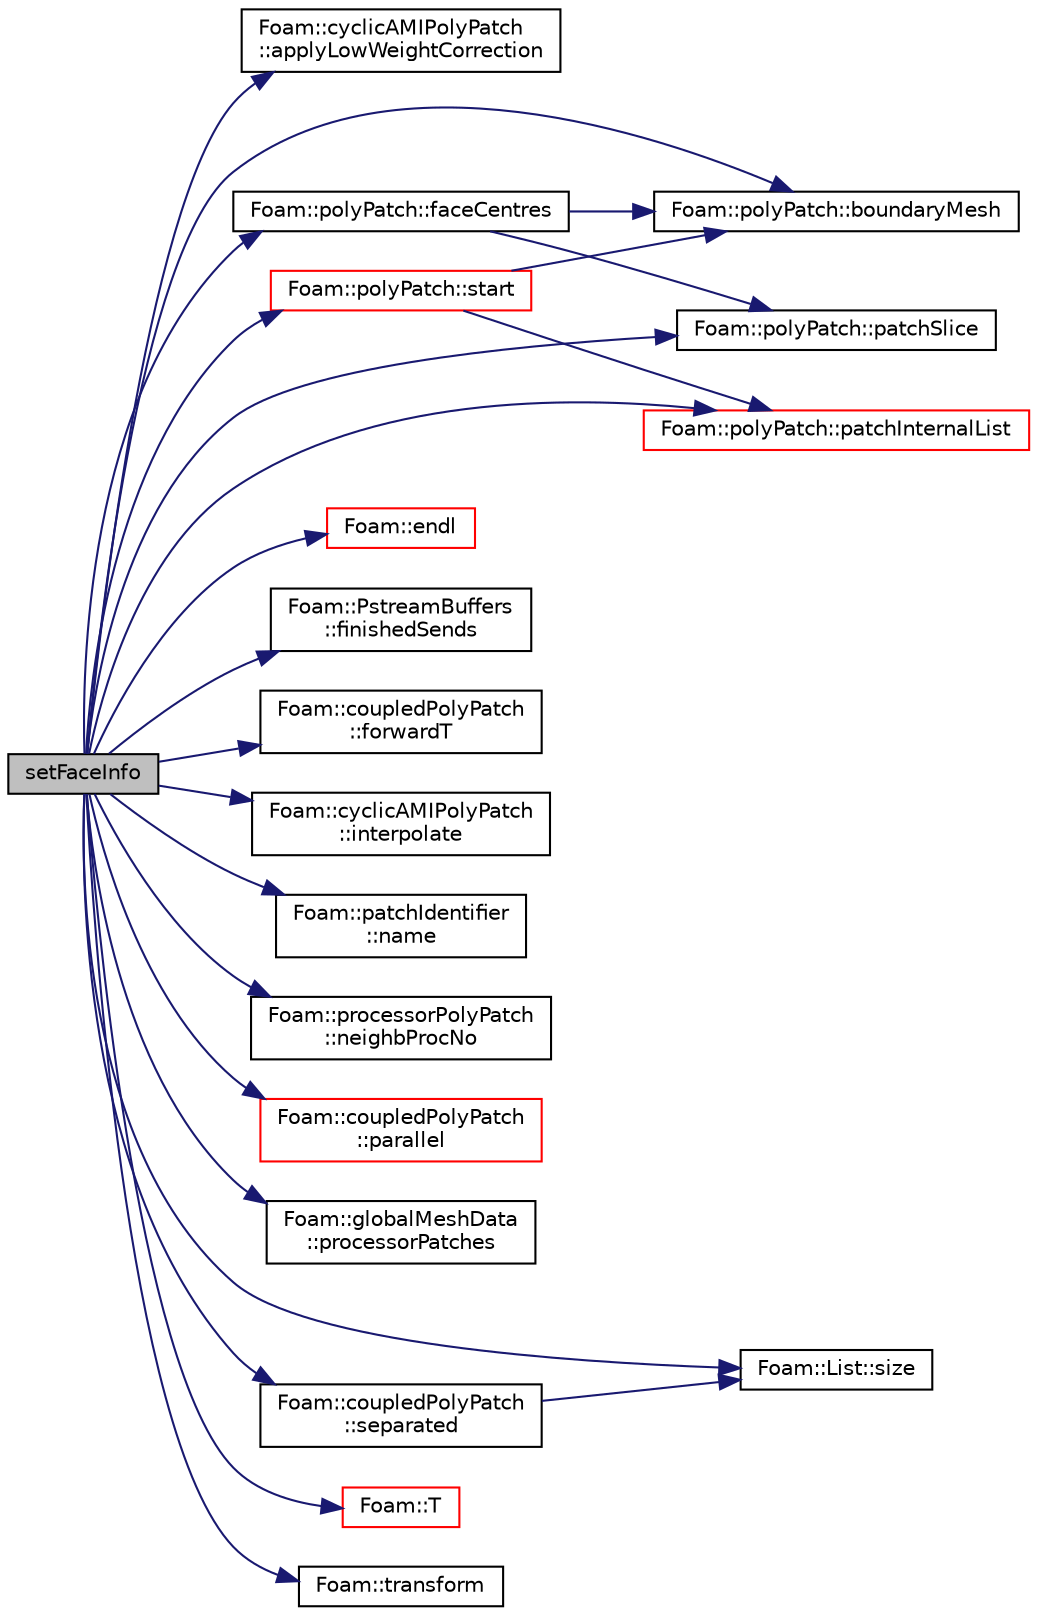 digraph "setFaceInfo"
{
  bgcolor="transparent";
  edge [fontname="Helvetica",fontsize="10",labelfontname="Helvetica",labelfontsize="10"];
  node [fontname="Helvetica",fontsize="10",shape=record];
  rankdir="LR";
  Node1 [label="setFaceInfo",height=0.2,width=0.4,color="black", fillcolor="grey75", style="filled", fontcolor="black"];
  Node1 -> Node2 [color="midnightblue",fontsize="10",style="solid",fontname="Helvetica"];
  Node2 [label="Foam::cyclicAMIPolyPatch\l::applyLowWeightCorrection",height=0.2,width=0.4,color="black",URL="$a00482.html#ad623db6a578187f000ceab334ddf834e",tooltip="Return true if applying the low weight correction. "];
  Node1 -> Node3 [color="midnightblue",fontsize="10",style="solid",fontname="Helvetica"];
  Node3 [label="Foam::polyPatch::boundaryMesh",height=0.2,width=0.4,color="black",URL="$a01967.html#a967e2a9a4a6da59154f932595447adc9",tooltip="Return boundaryMesh reference. "];
  Node1 -> Node4 [color="midnightblue",fontsize="10",style="solid",fontname="Helvetica"];
  Node4 [label="Foam::endl",height=0.2,width=0.4,color="red",URL="$a10958.html#a2db8fe02a0d3909e9351bb4275b23ce4",tooltip="Add newline and flush stream. "];
  Node1 -> Node5 [color="midnightblue",fontsize="10",style="solid",fontname="Helvetica"];
  Node5 [label="Foam::polyPatch::faceCentres",height=0.2,width=0.4,color="black",URL="$a01967.html#a9c8773ec47e74b787335e6a483d2600d",tooltip="Return face centres. "];
  Node5 -> Node6 [color="midnightblue",fontsize="10",style="solid",fontname="Helvetica"];
  Node6 [label="Foam::polyPatch::patchSlice",height=0.2,width=0.4,color="black",URL="$a01967.html#a82ba654d9783c2dfefac9898319b48ee",tooltip="Slice list to patch. "];
  Node5 -> Node3 [color="midnightblue",fontsize="10",style="solid",fontname="Helvetica"];
  Node1 -> Node7 [color="midnightblue",fontsize="10",style="solid",fontname="Helvetica"];
  Node7 [label="Foam::PstreamBuffers\l::finishedSends",height=0.2,width=0.4,color="black",URL="$a02050.html#a9a9e71480e6b0d1b6d8ef3450eb576ce",tooltip="Mark all sends as having been done. This will start receives. "];
  Node1 -> Node8 [color="midnightblue",fontsize="10",style="solid",fontname="Helvetica"];
  Node8 [label="Foam::coupledPolyPatch\l::forwardT",height=0.2,width=0.4,color="black",URL="$a00429.html#a187f3034c3ee57e3abbcf469b39819b9",tooltip="Return face transformation tensor. "];
  Node1 -> Node9 [color="midnightblue",fontsize="10",style="solid",fontname="Helvetica"];
  Node9 [label="Foam::cyclicAMIPolyPatch\l::interpolate",height=0.2,width=0.4,color="black",URL="$a00482.html#a85fb1f1d9d75e3917f83204dc3da1020",tooltip="Interpolate field. "];
  Node1 -> Node10 [color="midnightblue",fontsize="10",style="solid",fontname="Helvetica"];
  Node10 [label="Foam::patchIdentifier\l::name",height=0.2,width=0.4,color="black",URL="$a01833.html#a75b72488d2e82151b025744974919d5d",tooltip="Return name. "];
  Node1 -> Node11 [color="midnightblue",fontsize="10",style="solid",fontname="Helvetica"];
  Node11 [label="Foam::processorPolyPatch\l::neighbProcNo",height=0.2,width=0.4,color="black",URL="$a02028.html#a7537ca4bf823410f0135d5d18e24d6da",tooltip="Return neigbour processor number. "];
  Node1 -> Node12 [color="midnightblue",fontsize="10",style="solid",fontname="Helvetica"];
  Node12 [label="Foam::coupledPolyPatch\l::parallel",height=0.2,width=0.4,color="red",URL="$a00429.html#a155cd0ed094eb1c75aba4cdb37be8c4d",tooltip="Are the cyclic planes parallel. "];
  Node1 -> Node13 [color="midnightblue",fontsize="10",style="solid",fontname="Helvetica"];
  Node13 [label="Foam::polyPatch::patchInternalList",height=0.2,width=0.4,color="red",URL="$a01967.html#aedceb5efca2df3259f518eceb7175251",tooltip="Extract face cell data. "];
  Node1 -> Node6 [color="midnightblue",fontsize="10",style="solid",fontname="Helvetica"];
  Node1 -> Node14 [color="midnightblue",fontsize="10",style="solid",fontname="Helvetica"];
  Node14 [label="Foam::globalMeshData\l::processorPatches",height=0.2,width=0.4,color="black",URL="$a00946.html#a798da454f8757a84dcc3d61ebc83d87c",tooltip="Return list of processor patch labels. "];
  Node1 -> Node15 [color="midnightblue",fontsize="10",style="solid",fontname="Helvetica"];
  Node15 [label="Foam::coupledPolyPatch\l::separated",height=0.2,width=0.4,color="black",URL="$a00429.html#ae5833a85d0c917be6dea70be00866124",tooltip="Are the planes separated. "];
  Node15 -> Node16 [color="midnightblue",fontsize="10",style="solid",fontname="Helvetica"];
  Node16 [label="Foam::List::size",height=0.2,width=0.4,color="black",URL="$a01387.html#a8a5f6fa29bd4b500caf186f60245b384",tooltip="Override size to be inconsistent with allocated storage. "];
  Node1 -> Node16 [color="midnightblue",fontsize="10",style="solid",fontname="Helvetica"];
  Node1 -> Node17 [color="midnightblue",fontsize="10",style="solid",fontname="Helvetica"];
  Node17 [label="Foam::polyPatch::start",height=0.2,width=0.4,color="red",URL="$a01967.html#a861f370e41af7d54d7ff91da65de6e6a",tooltip="Return start label of this patch in the polyMesh face list. "];
  Node17 -> Node3 [color="midnightblue",fontsize="10",style="solid",fontname="Helvetica"];
  Node17 -> Node13 [color="midnightblue",fontsize="10",style="solid",fontname="Helvetica"];
  Node1 -> Node18 [color="midnightblue",fontsize="10",style="solid",fontname="Helvetica"];
  Node18 [label="Foam::T",height=0.2,width=0.4,color="red",URL="$a10958.html#ae57fda0abb14bb0944947c463c6e09d4"];
  Node1 -> Node19 [color="midnightblue",fontsize="10",style="solid",fontname="Helvetica"];
  Node19 [label="Foam::transform",height=0.2,width=0.4,color="black",URL="$a10958.html#a919915170941701c1223291531ad010c"];
}
